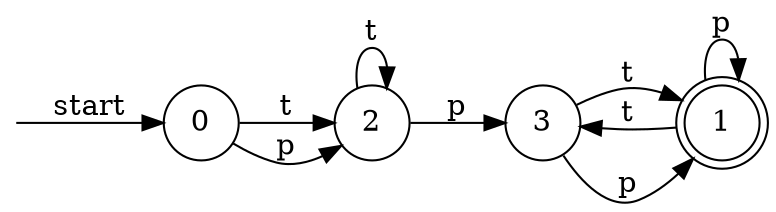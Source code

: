 digraph dfa {
    rankdir = LR;
    node [shape = circle];
    __start [style = invis, shape = point];
    __start -> "0" [ label = "start" ];
    node [shape = doublecircle]; "1"
    node [shape = circle];
    "0" -> "2" [ label = "t" ];
    "0" -> "2" [ label = "p" ];
    "2" -> "2" [ label = "t" ];
    "2" -> "3" [ label = "p" ];
    "3" -> "1" [ label = "t" ];
    "3" -> "1" [ label = "p" ];
    "1" -> "3" [ label = "t" ];
    "1" -> "1" [ label = "p" ];
}
